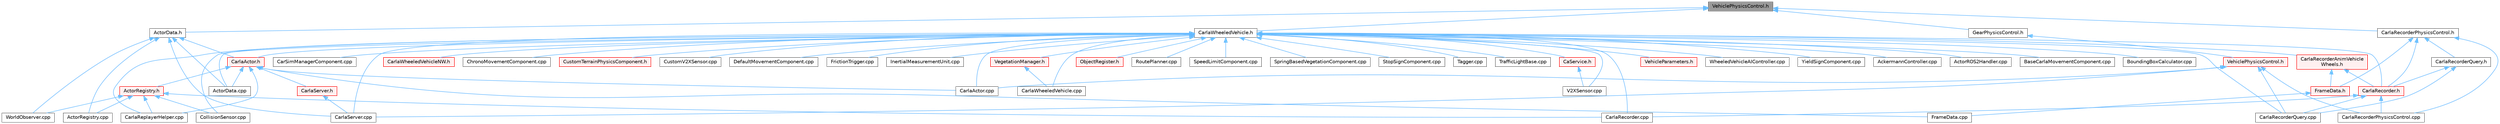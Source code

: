 digraph "VehiclePhysicsControl.h"
{
 // INTERACTIVE_SVG=YES
 // LATEX_PDF_SIZE
  bgcolor="transparent";
  edge [fontname=Helvetica,fontsize=10,labelfontname=Helvetica,labelfontsize=10];
  node [fontname=Helvetica,fontsize=10,shape=box,height=0.2,width=0.4];
  Node1 [id="Node000001",label="VehiclePhysicsControl.h",height=0.2,width=0.4,color="gray40", fillcolor="grey60", style="filled", fontcolor="black",tooltip=" "];
  Node1 -> Node2 [id="edge1_Node000001_Node000002",dir="back",color="steelblue1",style="solid",tooltip=" "];
  Node2 [id="Node000002",label="ActorData.h",height=0.2,width=0.4,color="grey40", fillcolor="white", style="filled",URL="$de/d7d/ActorData_8h.html",tooltip=" "];
  Node2 -> Node3 [id="edge2_Node000002_Node000003",dir="back",color="steelblue1",style="solid",tooltip=" "];
  Node3 [id="Node000003",label="ActorData.cpp",height=0.2,width=0.4,color="grey40", fillcolor="white", style="filled",URL="$da/d7f/ActorData_8cpp.html",tooltip=" "];
  Node2 -> Node4 [id="edge3_Node000002_Node000004",dir="back",color="steelblue1",style="solid",tooltip=" "];
  Node4 [id="Node000004",label="ActorRegistry.cpp",height=0.2,width=0.4,color="grey40", fillcolor="white", style="filled",URL="$d3/df3/ActorRegistry_8cpp.html",tooltip=" "];
  Node2 -> Node5 [id="edge4_Node000002_Node000005",dir="back",color="steelblue1",style="solid",tooltip=" "];
  Node5 [id="Node000005",label="CarlaActor.h",height=0.2,width=0.4,color="red", fillcolor="#FFF0F0", style="filled",URL="$de/d36/CarlaActor_8h.html",tooltip=" "];
  Node5 -> Node3 [id="edge5_Node000005_Node000003",dir="back",color="steelblue1",style="solid",tooltip=" "];
  Node5 -> Node6 [id="edge6_Node000005_Node000006",dir="back",color="steelblue1",style="solid",tooltip=" "];
  Node6 [id="Node000006",label="ActorRegistry.h",height=0.2,width=0.4,color="red", fillcolor="#FFF0F0", style="filled",URL="$da/de4/ActorRegistry_8h.html",tooltip=" "];
  Node6 -> Node4 [id="edge7_Node000006_Node000004",dir="back",color="steelblue1",style="solid",tooltip=" "];
  Node6 -> Node44 [id="edge8_Node000006_Node000044",dir="back",color="steelblue1",style="solid",tooltip=" "];
  Node44 [id="Node000044",label="CarlaRecorder.cpp",height=0.2,width=0.4,color="grey40", fillcolor="white", style="filled",URL="$da/d49/CarlaRecorder_8cpp.html",tooltip=" "];
  Node6 -> Node18 [id="edge9_Node000006_Node000018",dir="back",color="steelblue1",style="solid",tooltip=" "];
  Node18 [id="Node000018",label="CarlaReplayerHelper.cpp",height=0.2,width=0.4,color="grey40", fillcolor="white", style="filled",URL="$d2/d32/CarlaReplayerHelper_8cpp.html",tooltip=" "];
  Node6 -> Node42 [id="edge10_Node000006_Node000042",dir="back",color="steelblue1",style="solid",tooltip=" "];
  Node42 [id="Node000042",label="CollisionSensor.cpp",height=0.2,width=0.4,color="grey40", fillcolor="white", style="filled",URL="$da/df0/CollisionSensor_8cpp.html",tooltip=" "];
  Node6 -> Node96 [id="edge11_Node000006_Node000096",dir="back",color="steelblue1",style="solid",tooltip=" "];
  Node96 [id="Node000096",label="WorldObserver.cpp",height=0.2,width=0.4,color="grey40", fillcolor="white", style="filled",URL="$d9/de7/WorldObserver_8cpp.html",tooltip=" "];
  Node5 -> Node15 [id="edge12_Node000005_Node000015",dir="back",color="steelblue1",style="solid",tooltip=" "];
  Node15 [id="Node000015",label="CarlaActor.cpp",height=0.2,width=0.4,color="grey40", fillcolor="white", style="filled",URL="$d3/d43/CarlaActor_8cpp.html",tooltip=" "];
  Node5 -> Node18 [id="edge13_Node000005_Node000018",dir="back",color="steelblue1",style="solid",tooltip=" "];
  Node5 -> Node97 [id="edge14_Node000005_Node000097",dir="back",color="steelblue1",style="solid",tooltip=" "];
  Node97 [id="Node000097",label="CarlaServer.h",height=0.2,width=0.4,color="red", fillcolor="#FFF0F0", style="filled",URL="$d0/d35/CarlaServer_8h.html",tooltip=" "];
  Node97 -> Node19 [id="edge15_Node000097_Node000019",dir="back",color="steelblue1",style="solid",tooltip=" "];
  Node19 [id="Node000019",label="CarlaServer.cpp",height=0.2,width=0.4,color="grey40", fillcolor="white", style="filled",URL="$db/d6c/CarlaServer_8cpp.html",tooltip=" "];
  Node5 -> Node24 [id="edge16_Node000005_Node000024",dir="back",color="steelblue1",style="solid",tooltip=" "];
  Node24 [id="Node000024",label="FrameData.cpp",height=0.2,width=0.4,color="grey40", fillcolor="white", style="filled",URL="$df/d8a/FrameData_8cpp.html",tooltip=" "];
  Node2 -> Node19 [id="edge17_Node000002_Node000019",dir="back",color="steelblue1",style="solid",tooltip=" "];
  Node2 -> Node96 [id="edge18_Node000002_Node000096",dir="back",color="steelblue1",style="solid",tooltip=" "];
  Node1 -> Node118 [id="edge19_Node000001_Node000118",dir="back",color="steelblue1",style="solid",tooltip=" "];
  Node118 [id="Node000118",label="CarlaRecorderPhysicsControl.h",height=0.2,width=0.4,color="grey40", fillcolor="white", style="filled",URL="$d3/d34/CarlaRecorderPhysicsControl_8h.html",tooltip=" "];
  Node118 -> Node119 [id="edge20_Node000118_Node000119",dir="back",color="steelblue1",style="solid",tooltip=" "];
  Node119 [id="Node000119",label="CarlaRecorder.h",height=0.2,width=0.4,color="red", fillcolor="#FFF0F0", style="filled",URL="$d9/d6a/CarlaRecorder_8h.html",tooltip=" "];
  Node119 -> Node44 [id="edge21_Node000119_Node000044",dir="back",color="steelblue1",style="solid",tooltip=" "];
  Node119 -> Node135 [id="edge22_Node000119_Node000135",dir="back",color="steelblue1",style="solid",tooltip=" "];
  Node135 [id="Node000135",label="CarlaRecorderPhysicsControl.cpp",height=0.2,width=0.4,color="grey40", fillcolor="white", style="filled",URL="$dd/d41/CarlaRecorderPhysicsControl_8cpp.html",tooltip=" "];
  Node119 -> Node138 [id="edge23_Node000119_Node000138",dir="back",color="steelblue1",style="solid",tooltip=" "];
  Node138 [id="Node000138",label="CarlaRecorderQuery.cpp",height=0.2,width=0.4,color="grey40", fillcolor="white", style="filled",URL="$de/dc6/CarlaRecorderQuery_8cpp.html",tooltip=" "];
  Node118 -> Node135 [id="edge24_Node000118_Node000135",dir="back",color="steelblue1",style="solid",tooltip=" "];
  Node118 -> Node143 [id="edge25_Node000118_Node000143",dir="back",color="steelblue1",style="solid",tooltip=" "];
  Node143 [id="Node000143",label="CarlaRecorderQuery.h",height=0.2,width=0.4,color="grey40", fillcolor="white", style="filled",URL="$d7/dbd/CarlaRecorderQuery_8h.html",tooltip=" "];
  Node143 -> Node119 [id="edge26_Node000143_Node000119",dir="back",color="steelblue1",style="solid",tooltip=" "];
  Node143 -> Node138 [id="edge27_Node000143_Node000138",dir="back",color="steelblue1",style="solid",tooltip=" "];
  Node118 -> Node144 [id="edge28_Node000118_Node000144",dir="back",color="steelblue1",style="solid",tooltip=" "];
  Node144 [id="Node000144",label="FrameData.h",height=0.2,width=0.4,color="red", fillcolor="#FFF0F0", style="filled",URL="$d2/df1/FrameData_8h.html",tooltip=" "];
  Node144 -> Node24 [id="edge29_Node000144_Node000024",dir="back",color="steelblue1",style="solid",tooltip=" "];
  Node1 -> Node145 [id="edge30_Node000001_Node000145",dir="back",color="steelblue1",style="solid",tooltip=" "];
  Node145 [id="Node000145",label="CarlaWheeledVehicle.h",height=0.2,width=0.4,color="grey40", fillcolor="white", style="filled",URL="$d3/d00/CarlaWheeledVehicle_8h.html",tooltip=" "];
  Node145 -> Node146 [id="edge31_Node000145_Node000146",dir="back",color="steelblue1",style="solid",tooltip=" "];
  Node146 [id="Node000146",label="AckermannController.cpp",height=0.2,width=0.4,color="grey40", fillcolor="white", style="filled",URL="$d1/d47/AckermannController_8cpp.html",tooltip=" "];
  Node145 -> Node3 [id="edge32_Node000145_Node000003",dir="back",color="steelblue1",style="solid",tooltip=" "];
  Node145 -> Node147 [id="edge33_Node000145_Node000147",dir="back",color="steelblue1",style="solid",tooltip=" "];
  Node147 [id="Node000147",label="ActorROS2Handler.cpp",height=0.2,width=0.4,color="grey40", fillcolor="white", style="filled",URL="$d6/d65/ActorROS2Handler_8cpp.html",tooltip=" "];
  Node145 -> Node148 [id="edge34_Node000145_Node000148",dir="back",color="steelblue1",style="solid",tooltip=" "];
  Node148 [id="Node000148",label="BaseCarlaMovementComponent.cpp",height=0.2,width=0.4,color="grey40", fillcolor="white", style="filled",URL="$da/da6/BaseCarlaMovementComponent_8cpp.html",tooltip=" "];
  Node145 -> Node149 [id="edge35_Node000145_Node000149",dir="back",color="steelblue1",style="solid",tooltip=" "];
  Node149 [id="Node000149",label="BoundingBoxCalculator.cpp",height=0.2,width=0.4,color="grey40", fillcolor="white", style="filled",URL="$dd/dd8/BoundingBoxCalculator_8cpp.html",tooltip=" "];
  Node145 -> Node51 [id="edge36_Node000145_Node000051",dir="back",color="steelblue1",style="solid",tooltip=" "];
  Node51 [id="Node000051",label="CaService.h",height=0.2,width=0.4,color="red", fillcolor="#FFF0F0", style="filled",URL="$df/dd8/CaService_8h.html",tooltip=" "];
  Node51 -> Node53 [id="edge37_Node000051_Node000053",dir="back",color="steelblue1",style="solid",tooltip=" "];
  Node53 [id="Node000053",label="V2XSensor.cpp",height=0.2,width=0.4,color="grey40", fillcolor="white", style="filled",URL="$d2/df9/V2XSensor_8cpp.html",tooltip=" "];
  Node145 -> Node100 [id="edge38_Node000145_Node000100",dir="back",color="steelblue1",style="solid",tooltip=" "];
  Node100 [id="Node000100",label="CarSimManagerComponent.cpp",height=0.2,width=0.4,color="grey40", fillcolor="white", style="filled",URL="$d2/d56/CarSimManagerComponent_8cpp.html",tooltip=" "];
  Node145 -> Node15 [id="edge39_Node000145_Node000015",dir="back",color="steelblue1",style="solid",tooltip=" "];
  Node145 -> Node5 [id="edge40_Node000145_Node000005",dir="back",color="steelblue1",style="solid",tooltip=" "];
  Node145 -> Node44 [id="edge41_Node000145_Node000044",dir="back",color="steelblue1",style="solid",tooltip=" "];
  Node145 -> Node119 [id="edge42_Node000145_Node000119",dir="back",color="steelblue1",style="solid",tooltip=" "];
  Node145 -> Node150 [id="edge43_Node000145_Node000150",dir="back",color="steelblue1",style="solid",tooltip=" "];
  Node150 [id="Node000150",label="CarlaRecorderAnimVehicle\lWheels.h",height=0.2,width=0.4,color="red", fillcolor="#FFF0F0", style="filled",URL="$d0/d5c/CarlaRecorderAnimVehicleWheels_8h.html",tooltip=" "];
  Node150 -> Node119 [id="edge44_Node000150_Node000119",dir="back",color="steelblue1",style="solid",tooltip=" "];
  Node150 -> Node144 [id="edge45_Node000150_Node000144",dir="back",color="steelblue1",style="solid",tooltip=" "];
  Node145 -> Node138 [id="edge46_Node000145_Node000138",dir="back",color="steelblue1",style="solid",tooltip=" "];
  Node145 -> Node18 [id="edge47_Node000145_Node000018",dir="back",color="steelblue1",style="solid",tooltip=" "];
  Node145 -> Node19 [id="edge48_Node000145_Node000019",dir="back",color="steelblue1",style="solid",tooltip=" "];
  Node145 -> Node21 [id="edge49_Node000145_Node000021",dir="back",color="steelblue1",style="solid",tooltip=" "];
  Node21 [id="Node000021",label="CarlaWheeledVehicle.cpp",height=0.2,width=0.4,color="grey40", fillcolor="white", style="filled",URL="$dc/d65/CarlaWheeledVehicle_8cpp.html",tooltip=" "];
  Node145 -> Node153 [id="edge50_Node000145_Node000153",dir="back",color="steelblue1",style="solid",tooltip=" "];
  Node153 [id="Node000153",label="CarlaWheeledVehicleNW.h",height=0.2,width=0.4,color="red", fillcolor="#FFF0F0", style="filled",URL="$de/dba/CarlaWheeledVehicleNW_8h.html",tooltip=" "];
  Node145 -> Node155 [id="edge51_Node000145_Node000155",dir="back",color="steelblue1",style="solid",tooltip=" "];
  Node155 [id="Node000155",label="ChronoMovementComponent.cpp",height=0.2,width=0.4,color="grey40", fillcolor="white", style="filled",URL="$db/d1c/ChronoMovementComponent_8cpp.html",tooltip=" "];
  Node145 -> Node42 [id="edge52_Node000145_Node000042",dir="back",color="steelblue1",style="solid",tooltip=" "];
  Node145 -> Node109 [id="edge53_Node000145_Node000109",dir="back",color="steelblue1",style="solid",tooltip=" "];
  Node109 [id="Node000109",label="CustomTerrainPhysicsComponent.h",height=0.2,width=0.4,color="red", fillcolor="#FFF0F0", style="filled",URL="$d1/d4f/CustomTerrainPhysicsComponent_8h.html",tooltip=" "];
  Node145 -> Node46 [id="edge54_Node000145_Node000046",dir="back",color="steelblue1",style="solid",tooltip=" "];
  Node46 [id="Node000046",label="CustomV2XSensor.cpp",height=0.2,width=0.4,color="grey40", fillcolor="white", style="filled",URL="$d8/d97/CustomV2XSensor_8cpp.html",tooltip=" "];
  Node145 -> Node156 [id="edge55_Node000145_Node000156",dir="back",color="steelblue1",style="solid",tooltip=" "];
  Node156 [id="Node000156",label="DefaultMovementComponent.cpp",height=0.2,width=0.4,color="grey40", fillcolor="white", style="filled",URL="$d1/d60/DefaultMovementComponent_8cpp.html",tooltip=" "];
  Node145 -> Node48 [id="edge56_Node000145_Node000048",dir="back",color="steelblue1",style="solid",tooltip=" "];
  Node48 [id="Node000048",label="FrictionTrigger.cpp",height=0.2,width=0.4,color="grey40", fillcolor="white", style="filled",URL="$d8/de2/FrictionTrigger_8cpp.html",tooltip=" "];
  Node145 -> Node61 [id="edge57_Node000145_Node000061",dir="back",color="steelblue1",style="solid",tooltip=" "];
  Node61 [id="Node000061",label="InertialMeasurementUnit.cpp",height=0.2,width=0.4,color="grey40", fillcolor="white", style="filled",URL="$d7/d78/InertialMeasurementUnit_8cpp.html",tooltip=" "];
  Node145 -> Node157 [id="edge58_Node000145_Node000157",dir="back",color="steelblue1",style="solid",tooltip=" "];
  Node157 [id="Node000157",label="ObjectRegister.h",height=0.2,width=0.4,color="red", fillcolor="#FFF0F0", style="filled",URL="$d4/d5b/ObjectRegister_8h.html",tooltip=" "];
  Node145 -> Node159 [id="edge59_Node000145_Node000159",dir="back",color="steelblue1",style="solid",tooltip=" "];
  Node159 [id="Node000159",label="RoutePlanner.cpp",height=0.2,width=0.4,color="grey40", fillcolor="white", style="filled",URL="$de/d45/RoutePlanner_8cpp.html",tooltip=" "];
  Node145 -> Node33 [id="edge60_Node000145_Node000033",dir="back",color="steelblue1",style="solid",tooltip=" "];
  Node33 [id="Node000033",label="SpeedLimitComponent.cpp",height=0.2,width=0.4,color="grey40", fillcolor="white", style="filled",URL="$d2/dd9/SpeedLimitComponent_8cpp.html",tooltip=" "];
  Node145 -> Node160 [id="edge61_Node000145_Node000160",dir="back",color="steelblue1",style="solid",tooltip=" "];
  Node160 [id="Node000160",label="SpringBasedVegetationComponent.cpp",height=0.2,width=0.4,color="grey40", fillcolor="white", style="filled",URL="$db/d66/SpringBasedVegetationComponent_8cpp.html",tooltip=" "];
  Node145 -> Node34 [id="edge62_Node000145_Node000034",dir="back",color="steelblue1",style="solid",tooltip=" "];
  Node34 [id="Node000034",label="StopSignComponent.cpp",height=0.2,width=0.4,color="grey40", fillcolor="white", style="filled",URL="$d6/ddb/StopSignComponent_8cpp.html",tooltip=" "];
  Node145 -> Node161 [id="edge63_Node000145_Node000161",dir="back",color="steelblue1",style="solid",tooltip=" "];
  Node161 [id="Node000161",label="Tagger.cpp",height=0.2,width=0.4,color="grey40", fillcolor="white", style="filled",URL="$d2/d35/Tagger_8cpp.html",tooltip=" "];
  Node145 -> Node35 [id="edge64_Node000145_Node000035",dir="back",color="steelblue1",style="solid",tooltip=" "];
  Node35 [id="Node000035",label="TrafficLightBase.cpp",height=0.2,width=0.4,color="grey40", fillcolor="white", style="filled",URL="$d2/d40/TrafficLightBase_8cpp.html",tooltip=" "];
  Node145 -> Node53 [id="edge65_Node000145_Node000053",dir="back",color="steelblue1",style="solid",tooltip=" "];
  Node145 -> Node113 [id="edge66_Node000145_Node000113",dir="back",color="steelblue1",style="solid",tooltip=" "];
  Node113 [id="Node000113",label="VegetationManager.h",height=0.2,width=0.4,color="red", fillcolor="#FFF0F0", style="filled",URL="$d9/d64/VegetationManager_8h.html",tooltip=" "];
  Node113 -> Node21 [id="edge67_Node000113_Node000021",dir="back",color="steelblue1",style="solid",tooltip=" "];
  Node145 -> Node162 [id="edge68_Node000145_Node000162",dir="back",color="steelblue1",style="solid",tooltip=" "];
  Node162 [id="Node000162",label="VehicleParameters.h",height=0.2,width=0.4,color="red", fillcolor="#FFF0F0", style="filled",URL="$d1/d1b/VehicleParameters_8h.html",tooltip=" "];
  Node145 -> Node163 [id="edge69_Node000145_Node000163",dir="back",color="steelblue1",style="solid",tooltip=" "];
  Node163 [id="Node000163",label="WheeledVehicleAIController.cpp",height=0.2,width=0.4,color="grey40", fillcolor="white", style="filled",URL="$d8/de0/WheeledVehicleAIController_8cpp.html",tooltip=" "];
  Node145 -> Node41 [id="edge70_Node000145_Node000041",dir="back",color="steelblue1",style="solid",tooltip=" "];
  Node41 [id="Node000041",label="YieldSignComponent.cpp",height=0.2,width=0.4,color="grey40", fillcolor="white", style="filled",URL="$d4/d36/YieldSignComponent_8cpp.html",tooltip=" "];
  Node1 -> Node164 [id="edge71_Node000001_Node000164",dir="back",color="steelblue1",style="solid",tooltip=" "];
  Node164 [id="Node000164",label="GearPhysicsControl.h",height=0.2,width=0.4,color="grey40", fillcolor="white", style="filled",URL="$d1/d8e/GearPhysicsControl_8h.html",tooltip=" "];
  Node164 -> Node165 [id="edge72_Node000164_Node000165",dir="back",color="steelblue1",style="solid",tooltip=" "];
  Node165 [id="Node000165",label="VehiclePhysicsControl.h",height=0.2,width=0.4,color="red", fillcolor="#FFF0F0", style="filled",URL="$d1/d8e/LibCarla_2source_2carla_2rpc_2VehiclePhysicsControl_8h.html",tooltip=" "];
  Node165 -> Node15 [id="edge73_Node000165_Node000015",dir="back",color="steelblue1",style="solid",tooltip=" "];
  Node165 -> Node135 [id="edge74_Node000165_Node000135",dir="back",color="steelblue1",style="solid",tooltip=" "];
  Node165 -> Node138 [id="edge75_Node000165_Node000138",dir="back",color="steelblue1",style="solid",tooltip=" "];
  Node165 -> Node19 [id="edge76_Node000165_Node000019",dir="back",color="steelblue1",style="solid",tooltip=" "];
}
